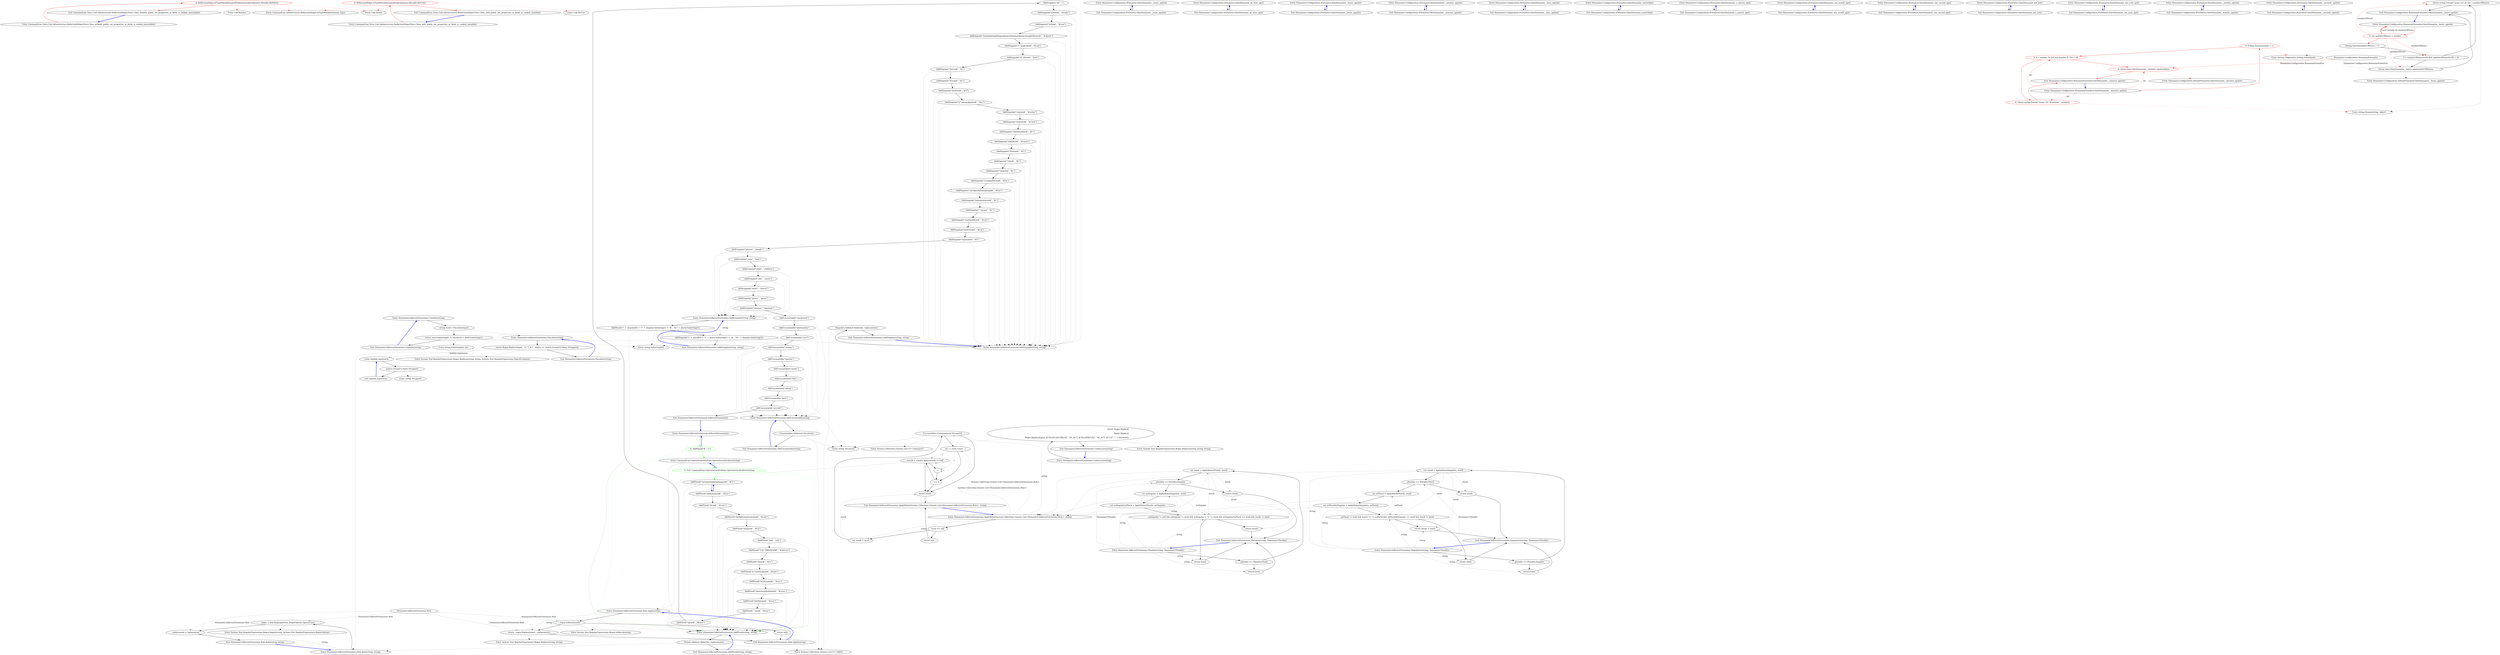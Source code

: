 digraph  {
m0_3 [cluster="CommandLine.Infrastructure.ReflectionHelper.IsTypeMutable(System.Type)", file="DateHumanizeTests.ro-RO.cs", label="Entry CommandLine.Infrastructure.ReflectionHelper.IsTypeMutable(System.Type)", span="39-39"];
m0_9 [cluster="Unk.BeFalse", file="DateHumanizeTests.ro-RO.cs", label="Entry Unk.BeFalse", span=""];
m0_6 [cluster="CommandLine.Tests.Unit.Infrastructure.ReflectionHelperTests.Class_without_public_set_properties_or_fields_is_ranked_immutable()", file="DateHumanizeTests.ro-RO.cs", label="Entry CommandLine.Tests.Unit.Infrastructure.ReflectionHelperTests.Class_without_public_set_properties_or_fields_is_ranked_immutable()", span="18-18"];
m0_7 [cluster="CommandLine.Tests.Unit.Infrastructure.ReflectionHelperTests.Class_without_public_set_properties_or_fields_is_ranked_immutable()", color=red, community=0, file="DateHumanizeTests.ro-RO.cs", label="0: ReflectionHelper.IsTypeMutable(typeof(FakeImmutableOptions)).Should().BeFalse()", span="20-20"];
m0_8 [cluster="CommandLine.Tests.Unit.Infrastructure.ReflectionHelperTests.Class_without_public_set_properties_or_fields_is_ranked_immutable()", file="DateHumanizeTests.ro-RO.cs", label="Exit CommandLine.Tests.Unit.Infrastructure.ReflectionHelperTests.Class_without_public_set_properties_or_fields_is_ranked_immutable()", span="18-18"];
m0_5 [cluster="Unk.BeTrue", file="DateHumanizeTests.ro-RO.cs", label="Entry Unk.BeTrue", span=""];
m0_0 [cluster="CommandLine.Tests.Unit.Infrastructure.ReflectionHelperTests.Class_with_public_set_properties_or_fields_is_ranked_mutable()", file="DateHumanizeTests.ro-RO.cs", label="Entry CommandLine.Tests.Unit.Infrastructure.ReflectionHelperTests.Class_with_public_set_properties_or_fields_is_ranked_mutable()", span="12-12"];
m0_1 [cluster="CommandLine.Tests.Unit.Infrastructure.ReflectionHelperTests.Class_with_public_set_properties_or_fields_is_ranked_mutable()", color=red, community=0, file="DateHumanizeTests.ro-RO.cs", label="0: ReflectionHelper.IsTypeMutable(typeof(FakeOptions)).Should().BeTrue()", span="14-14"];
m0_2 [cluster="CommandLine.Tests.Unit.Infrastructure.ReflectionHelperTests.Class_with_public_set_properties_or_fields_is_ranked_mutable()", file="DateHumanizeTests.ro-RO.cs", label="Exit CommandLine.Tests.Unit.Infrastructure.ReflectionHelperTests.Class_with_public_set_properties_or_fields_is_ranked_mutable()", span="12-12"];
m0_4 [cluster="Unk.Should", file="DateHumanizeTests.ro-RO.cs", label="Entry Unk.Should", span=""];
m1_136 [cluster="Humanizer.InflectorExtensions.Camelize(string)", file="DefaultFormatter.cs", label="Entry Humanizer.InflectorExtensions.Camelize(string)", span="236-236"];
m1_138 [cluster="Humanizer.InflectorExtensions.Camelize(string)", file="DefaultFormatter.cs", label="return word.Substring(0, 1).ToLower() + word.Substring(1);", span="239-239"];
m1_137 [cluster="Humanizer.InflectorExtensions.Camelize(string)", file="DefaultFormatter.cs", label="string word = Pascalize(input)", span="238-238"];
m1_139 [cluster="Humanizer.InflectorExtensions.Camelize(string)", file="DefaultFormatter.cs", label="Exit Humanizer.InflectorExtensions.Camelize(string)", span="236-236"];
m1_75 [cluster="System.Text.RegularExpressions.Regex.Replace(string, string)", file="DefaultFormatter.cs", label="Entry System.Text.RegularExpressions.Regex.Replace(string, string)", span="0-0"];
m1_100 [cluster="Humanizer.InflectorExtensions.ApplyRules(System.Collections.Generic.List<Humanizer.InflectorExtensions.Rule>, string)", file="DefaultFormatter.cs", label="Entry Humanizer.InflectorExtensions.ApplyRules(System.Collections.Generic.List<Humanizer.InflectorExtensions.Rule>, string)", span="190-190"];
m1_116 [cluster="Humanizer.InflectorExtensions.ApplyRules(System.Collections.Generic.List<Humanizer.InflectorExtensions.Rule>, string)", file="DefaultFormatter.cs", label="!Uncountables.Contains(word.ToLower())", span="197-197"];
m1_115 [cluster="Humanizer.InflectorExtensions.ApplyRules(System.Collections.Generic.List<Humanizer.InflectorExtensions.Rule>, string)", file="DefaultFormatter.cs", label="var result = word", span="195-195"];
m1_117 [cluster="Humanizer.InflectorExtensions.ApplyRules(System.Collections.Generic.List<Humanizer.InflectorExtensions.Rule>, string)", file="DefaultFormatter.cs", label="int i = rules.Count - 1", span="199-199"];
m1_121 [cluster="Humanizer.InflectorExtensions.ApplyRules(System.Collections.Generic.List<Humanizer.InflectorExtensions.Rule>, string)", file="DefaultFormatter.cs", label="return result;", span="208-208"];
m1_113 [cluster="Humanizer.InflectorExtensions.ApplyRules(System.Collections.Generic.List<Humanizer.InflectorExtensions.Rule>, string)", file="DefaultFormatter.cs", label="word == null", span="192-192"];
m1_119 [cluster="Humanizer.InflectorExtensions.ApplyRules(System.Collections.Generic.List<Humanizer.InflectorExtensions.Rule>, string)", file="DefaultFormatter.cs", label="(result = rules[i].Apply(word)) != null", span="201-201"];
m1_118 [cluster="Humanizer.InflectorExtensions.ApplyRules(System.Collections.Generic.List<Humanizer.InflectorExtensions.Rule>, string)", file="DefaultFormatter.cs", label="i >= 0", span="199-199"];
m1_120 [cluster="Humanizer.InflectorExtensions.ApplyRules(System.Collections.Generic.List<Humanizer.InflectorExtensions.Rule>, string)", file="DefaultFormatter.cs", label="i--", span="199-199"];
m1_114 [cluster="Humanizer.InflectorExtensions.ApplyRules(System.Collections.Generic.List<Humanizer.InflectorExtensions.Rule>, string)", file="DefaultFormatter.cs", label="return null;", span="193-193"];
m1_122 [cluster="Humanizer.InflectorExtensions.ApplyRules(System.Collections.Generic.List<Humanizer.InflectorExtensions.Rule>, string)", file="DefaultFormatter.cs", label="Exit Humanizer.InflectorExtensions.ApplyRules(System.Collections.Generic.List<Humanizer.InflectorExtensions.Rule>, string)", span="190-190"];
m1_141 [cluster="Humanizer.InflectorExtensions.Underscore(string)", file="DefaultFormatter.cs", label="Entry Humanizer.InflectorExtensions.Underscore(string)", span="247-247"];
m1_142 [cluster="Humanizer.InflectorExtensions.Underscore(string)", file="DefaultFormatter.cs", label="return Regex.Replace(\r\n                Regex.Replace(\r\n                    Regex.Replace(input, @''([A-Z]+)([A-Z][a-z])'', ''$1_$2''), @''([a-z\d])([A-Z])'', ''$1_$2''), @''[-\s]'', ''_'').ToLower();", span="249-251"];
m1_143 [cluster="Humanizer.InflectorExtensions.Underscore(string)", file="DefaultFormatter.cs", label="Exit Humanizer.InflectorExtensions.Underscore(string)", span="247-247"];
m1_4 [cluster="Humanizer.InflectorExtensions.InflectorExtensions()", file="DefaultFormatter.cs", label="AddPlural(''(octop|vir|alumn|fung)us$'', ''$1i'')", span="34-34"];
m1_5 [cluster="Humanizer.InflectorExtensions.InflectorExtensions()", file="DefaultFormatter.cs", label="AddPlural(''(alias|status)$'', ''$1es'')", span="35-35"];
m1_0 [cluster="Humanizer.InflectorExtensions.InflectorExtensions()", file="DefaultFormatter.cs", label="Entry Humanizer.InflectorExtensions.InflectorExtensions()", span="29-29"];
m1_1 [cluster="Humanizer.InflectorExtensions.InflectorExtensions()", color=green, community=0, file="DefaultFormatter.cs", label="0: AddPlural(''$'', ''s'')", span="31-31"];
m1_144 [cluster="System.Text.RegularExpressions.Regex.Replace(string, string, string)", file="DefaultFormatter.cs", label="Entry System.Text.RegularExpressions.Regex.Replace(string, string, string)", span="0-0"];
m1_61 [cluster="Humanizer.InflectorExtensions.AddSingular(string, string)", file="DefaultFormatter.cs", label="Entry Humanizer.InflectorExtensions.AddSingular(string, string)", span="132-132"];
m1_86 [cluster="Humanizer.InflectorExtensions.AddSingular(string, string)", file="DefaultFormatter.cs", label="Singulars.Add(new Rule(rule, replacement))", span="134-134"];
m1_87 [cluster="Humanizer.InflectorExtensions.AddSingular(string, string)", file="DefaultFormatter.cs", label="Exit Humanizer.InflectorExtensions.AddSingular(string, string)", span="132-132"];
m1_128 [cluster="Humanizer.InflectorExtensions.Pascalize(string)", file="DefaultFormatter.cs", label="Entry Humanizer.InflectorExtensions.Pascalize(string)", span="226-226"];
m1_129 [cluster="Humanizer.InflectorExtensions.Pascalize(string)", file="DefaultFormatter.cs", label="return Regex.Replace(input, ''(?:^|_)(.)'', match => match.Groups[1].Value.ToUpper());", span="228-228"];
m1_130 [cluster="Humanizer.InflectorExtensions.Pascalize(string)", file="DefaultFormatter.cs", label="Exit Humanizer.InflectorExtensions.Pascalize(string)", span="226-226"];
m1_123 [cluster="System.Collections.Generic.List<T>.Contains(T)", file="DefaultFormatter.cs", label="Entry System.Collections.Generic.List<T>.Contains(T)", span="0-0"];
m1_135 [cluster="string.ToUpper()", file="DefaultFormatter.cs", label="Entry string.ToUpper()", span="0-0"];
m1_140 [cluster="string.Substring(int, int)", file="DefaultFormatter.cs", label="Entry string.Substring(int, int)", span="0-0"];
m1_2 [cluster="CommandLine.OptionArrayAttribute.OptionArrayAttribute(string)", file="DefaultFormatter.cs", label="Entry CommandLine.OptionArrayAttribute.OptionArrayAttribute(string)", span="46-46"];
m1_3 [cluster="CommandLine.OptionArrayAttribute.OptionArrayAttribute(string)", color=green, community=0, file="DefaultFormatter.cs", label="0: Exit CommandLine.OptionArrayAttribute.OptionArrayAttribute(string)", span="46-46"];
m1_6 [cluster="Humanizer.InflectorExtensions.InflectorExtensions()", file="DefaultFormatter.cs", label="AddPlural(''(bu)s$'', ''$1ses'')", span="36-36"];
m1_7 [cluster="Humanizer.InflectorExtensions.InflectorExtensions()", file="DefaultFormatter.cs", label="AddPlural(''(buffal|tomat|volcan)o$'', ''$1oes'')", span="37-37"];
m1_8 [cluster="Humanizer.InflectorExtensions.InflectorExtensions()", file="DefaultFormatter.cs", label="AddPlural(''([ti])um$'', ''$1a'')", span="38-38"];
m1_9 [cluster="Humanizer.InflectorExtensions.InflectorExtensions()", file="DefaultFormatter.cs", label="AddPlural(''sis$'', ''ses'')", span="39-39"];
m1_10 [cluster="Humanizer.InflectorExtensions.InflectorExtensions()", file="DefaultFormatter.cs", label="AddPlural(''(?:([^f])fe|([lr])f)$'', ''$1$2ves'')", span="40-40"];
m1_11 [cluster="Humanizer.InflectorExtensions.InflectorExtensions()", file="DefaultFormatter.cs", label="AddPlural(''(hive)$'', ''$1s'')", span="41-41"];
m1_12 [cluster="Humanizer.InflectorExtensions.InflectorExtensions()", file="DefaultFormatter.cs", label="AddPlural(''([^aeiouy]|qu)y$'', ''$1ies'')", span="42-42"];
m1_13 [cluster="Humanizer.InflectorExtensions.InflectorExtensions()", file="DefaultFormatter.cs", label="AddPlural(''(x|ch|ss|sh)$'', ''$1es'')", span="43-43"];
m1_14 [cluster="Humanizer.InflectorExtensions.InflectorExtensions()", file="DefaultFormatter.cs", label="AddPlural(''(matr|vert|ind)ix|ex$'', ''$1ices'')", span="44-44"];
m1_15 [cluster="Humanizer.InflectorExtensions.InflectorExtensions()", file="DefaultFormatter.cs", label="AddPlural(''([m|l])ouse$'', ''$1ice'')", span="45-45"];
m1_16 [cluster="Humanizer.InflectorExtensions.InflectorExtensions()", file="DefaultFormatter.cs", label="AddPlural(''^(ox)$'', ''$1en'')", span="46-46"];
m1_17 [cluster="Humanizer.InflectorExtensions.InflectorExtensions()", file="DefaultFormatter.cs", label="AddPlural(''(quiz)$'', ''$1zes'')", span="47-47"];
m1_58 [cluster="Humanizer.InflectorExtensions.InflectorExtensions()", file="DefaultFormatter.cs", label="AddUncountable(''aircraft'')", span="91-91"];
m1_18 [cluster="Humanizer.InflectorExtensions.InflectorExtensions()", file="DefaultFormatter.cs", label="AddSingular(''s$'', '''')", span="49-49"];
m1_57 [cluster="Humanizer.InflectorExtensions.InflectorExtensions()", file="DefaultFormatter.cs", label="AddUncountable(''deer'')", span="90-90"];
m1_19 [cluster="Humanizer.InflectorExtensions.InflectorExtensions()", file="DefaultFormatter.cs", label="AddSingular(''(n)ews$'', ''$1ews'')", span="50-50"];
m1_42 [cluster="Humanizer.InflectorExtensions.InflectorExtensions()", file="DefaultFormatter.cs", label="AddIrregular(''person'', ''people'')", span="74-74"];
m1_43 [cluster="Humanizer.InflectorExtensions.InflectorExtensions()", file="DefaultFormatter.cs", label="AddIrregular(''man'', ''men'')", span="75-75"];
m1_44 [cluster="Humanizer.InflectorExtensions.InflectorExtensions()", file="DefaultFormatter.cs", label="AddIrregular(''child'', ''children'')", span="76-76"];
m1_45 [cluster="Humanizer.InflectorExtensions.InflectorExtensions()", file="DefaultFormatter.cs", label="AddIrregular(''sex'', ''sexes'')", span="77-77"];
m1_46 [cluster="Humanizer.InflectorExtensions.InflectorExtensions()", file="DefaultFormatter.cs", label="AddIrregular(''move'', ''moves'')", span="78-78"];
m1_47 [cluster="Humanizer.InflectorExtensions.InflectorExtensions()", file="DefaultFormatter.cs", label="AddIrregular(''goose'', ''geese'')", span="79-79"];
m1_48 [cluster="Humanizer.InflectorExtensions.InflectorExtensions()", file="DefaultFormatter.cs", label="AddIrregular(''alumna'', ''alumnae'')", span="80-80"];
m1_56 [cluster="Humanizer.InflectorExtensions.InflectorExtensions()", file="DefaultFormatter.cs", label="AddUncountable(''sheep'')", span="89-89"];
m1_49 [cluster="Humanizer.InflectorExtensions.InflectorExtensions()", file="DefaultFormatter.cs", label="AddUncountable(''equipment'')", span="82-82"];
m1_50 [cluster="Humanizer.InflectorExtensions.InflectorExtensions()", file="DefaultFormatter.cs", label="AddUncountable(''information'')", span="83-83"];
m1_51 [cluster="Humanizer.InflectorExtensions.InflectorExtensions()", file="DefaultFormatter.cs", label="AddUncountable(''rice'')", span="84-84"];
m1_52 [cluster="Humanizer.InflectorExtensions.InflectorExtensions()", file="DefaultFormatter.cs", label="AddUncountable(''money'')", span="85-85"];
m1_53 [cluster="Humanizer.InflectorExtensions.InflectorExtensions()", file="DefaultFormatter.cs", label="AddUncountable(''species'')", span="86-86"];
m1_54 [cluster="Humanizer.InflectorExtensions.InflectorExtensions()", file="DefaultFormatter.cs", label="AddUncountable(''series'')", span="87-87"];
m1_55 [cluster="Humanizer.InflectorExtensions.InflectorExtensions()", file="DefaultFormatter.cs", label="AddUncountable(''fish'')", span="88-88"];
m1_20 [cluster="Humanizer.InflectorExtensions.InflectorExtensions()", file="DefaultFormatter.cs", label="AddSingular(''([ti])a$'', ''$1um'')", span="51-51"];
m1_21 [cluster="Humanizer.InflectorExtensions.InflectorExtensions()", file="DefaultFormatter.cs", label="AddSingular(''((a)naly|(b)a|(d)iagno|(p)arenthe|(p)rogno|(s)ynop|(t)he)ses$'', ''$1$2sis'')", span="52-52"];
m1_22 [cluster="Humanizer.InflectorExtensions.InflectorExtensions()", file="DefaultFormatter.cs", label="AddSingular(''(^analy)ses$'', ''$1sis'')", span="53-53"];
m1_23 [cluster="Humanizer.InflectorExtensions.InflectorExtensions()", file="DefaultFormatter.cs", label="AddSingular(''([^f])ves$'', ''$1fe'')", span="54-54"];
m1_24 [cluster="Humanizer.InflectorExtensions.InflectorExtensions()", file="DefaultFormatter.cs", label="AddSingular(''(hive)s$'', ''$1'')", span="55-55"];
m1_25 [cluster="Humanizer.InflectorExtensions.InflectorExtensions()", file="DefaultFormatter.cs", label="AddSingular(''(tive)s$'', ''$1'')", span="56-56"];
m1_26 [cluster="Humanizer.InflectorExtensions.InflectorExtensions()", file="DefaultFormatter.cs", label="AddSingular(''([lr])ves$'', ''$1f'')", span="57-57"];
m1_27 [cluster="Humanizer.InflectorExtensions.InflectorExtensions()", file="DefaultFormatter.cs", label="AddSingular(''([^aeiouy]|qu)ies$'', ''$1y'')", span="58-58"];
m1_28 [cluster="Humanizer.InflectorExtensions.InflectorExtensions()", file="DefaultFormatter.cs", label="AddSingular(''(s)eries$'', ''$1eries'')", span="59-59"];
m1_29 [cluster="Humanizer.InflectorExtensions.InflectorExtensions()", file="DefaultFormatter.cs", label="AddSingular(''(m)ovies$'', ''$1ovie'')", span="60-60"];
m1_30 [cluster="Humanizer.InflectorExtensions.InflectorExtensions()", file="DefaultFormatter.cs", label="AddSingular(''(x|ch|ss|sh)es$'', ''$1'')", span="61-61"];
m1_31 [cluster="Humanizer.InflectorExtensions.InflectorExtensions()", file="DefaultFormatter.cs", label="AddSingular(''([m|l])ice$'', ''$1ouse'')", span="62-62"];
m1_32 [cluster="Humanizer.InflectorExtensions.InflectorExtensions()", file="DefaultFormatter.cs", label="AddSingular(''(bus)es$'', ''$1'')", span="63-63"];
m1_33 [cluster="Humanizer.InflectorExtensions.InflectorExtensions()", file="DefaultFormatter.cs", label="AddSingular(''(o)es$'', ''$1'')", span="64-64"];
m1_34 [cluster="Humanizer.InflectorExtensions.InflectorExtensions()", file="DefaultFormatter.cs", label="AddSingular(''(shoe)s$'', ''$1'')", span="65-65"];
m1_35 [cluster="Humanizer.InflectorExtensions.InflectorExtensions()", file="DefaultFormatter.cs", label="AddSingular(''(cris|ax|test)es$'', ''$1is'')", span="66-66"];
m1_36 [cluster="Humanizer.InflectorExtensions.InflectorExtensions()", file="DefaultFormatter.cs", label="AddSingular(''(octop|vir|alumn|fung)i$'', ''$1us'')", span="67-67"];
m1_37 [cluster="Humanizer.InflectorExtensions.InflectorExtensions()", file="DefaultFormatter.cs", label="AddSingular(''(alias|status)es$'', ''$1'')", span="68-68"];
m1_38 [cluster="Humanizer.InflectorExtensions.InflectorExtensions()", file="DefaultFormatter.cs", label="AddSingular(''^(ox)en'', ''$1'')", span="69-69"];
m1_39 [cluster="Humanizer.InflectorExtensions.InflectorExtensions()", file="DefaultFormatter.cs", label="AddSingular(''(vert|ind)ices$'', ''$1ex'')", span="70-70"];
m1_40 [cluster="Humanizer.InflectorExtensions.InflectorExtensions()", file="DefaultFormatter.cs", label="AddSingular(''(matr)ices$'', ''$1ix'')", span="71-71"];
m1_41 [cluster="Humanizer.InflectorExtensions.InflectorExtensions()", file="DefaultFormatter.cs", label="AddSingular(''(quiz)zes$'', ''$1'')", span="72-72"];
m1_59 [cluster="Humanizer.InflectorExtensions.InflectorExtensions()", file="DefaultFormatter.cs", label="Exit Humanizer.InflectorExtensions.InflectorExtensions()", span="29-29"];
m1_62 [cluster="Humanizer.InflectorExtensions.AddIrregular(string, string)", file="DefaultFormatter.cs", label="Entry Humanizer.InflectorExtensions.AddIrregular(string, string)", span="116-116"];
m1_76 [cluster="Humanizer.InflectorExtensions.AddIrregular(string, string)", file="DefaultFormatter.cs", label="AddPlural(''('' + singular[0] + '')'' + singular.Substring(1) + ''$'', ''$1'' + plural.Substring(1))", span="118-118"];
m1_77 [cluster="Humanizer.InflectorExtensions.AddIrregular(string, string)", file="DefaultFormatter.cs", label="AddSingular(''('' + plural[0] + '')'' + plural.Substring(1) + ''$'', ''$1'' + singular.Substring(1))", span="119-119"];
m1_78 [cluster="Humanizer.InflectorExtensions.AddIrregular(string, string)", file="DefaultFormatter.cs", label="Exit Humanizer.InflectorExtensions.AddIrregular(string, string)", span="116-116"];
m1_63 [cluster="Humanizer.InflectorExtensions.AddUncountable(string)", file="DefaultFormatter.cs", label="Entry Humanizer.InflectorExtensions.AddUncountable(string)", span="122-122"];
m1_80 [cluster="Humanizer.InflectorExtensions.AddUncountable(string)", file="DefaultFormatter.cs", label="Uncountables.Add(word.ToLower())", span="124-124"];
m1_81 [cluster="Humanizer.InflectorExtensions.AddUncountable(string)", file="DefaultFormatter.cs", label="Exit Humanizer.InflectorExtensions.AddUncountable(string)", span="122-122"];
m1_131 [cluster="System.Text.RegularExpressions.Regex.Replace(string, string, System.Text.RegularExpressions.MatchEvaluator)", file="DefaultFormatter.cs", label="Entry System.Text.RegularExpressions.Regex.Replace(string, string, System.Text.RegularExpressions.MatchEvaluator)", span="0-0"];
m1_64 [cluster="Humanizer.InflectorExtensions.Rule.Rule(string, string)", file="DefaultFormatter.cs", label="Entry Humanizer.InflectorExtensions.Rule.Rule(string, string)", span="99-99"];
m1_65 [cluster="Humanizer.InflectorExtensions.Rule.Rule(string, string)", file="DefaultFormatter.cs", label="_regex = new Regex(pattern, RegexOptions.IgnoreCase)", span="101-101"];
m1_66 [cluster="Humanizer.InflectorExtensions.Rule.Rule(string, string)", file="DefaultFormatter.cs", label="_replacement = replacement", span="102-102"];
m1_67 [cluster="Humanizer.InflectorExtensions.Rule.Rule(string, string)", file="DefaultFormatter.cs", label="Exit Humanizer.InflectorExtensions.Rule.Rule(string, string)", span="99-99"];
m1_132 [cluster="lambda expression", file="DefaultFormatter.cs", label="Entry lambda expression", span="228-228"];
m1_133 [cluster="lambda expression", file="DefaultFormatter.cs", label="match.Groups[1].Value.ToUpper()", span="228-228"];
m1_134 [cluster="lambda expression", file="DefaultFormatter.cs", label="Exit lambda expression", span="228-228"];
m1_69 [cluster="Humanizer.InflectorExtensions.Rule.Apply(string)", file="DefaultFormatter.cs", label="Entry Humanizer.InflectorExtensions.Rule.Apply(string)", span="105-105"];
m1_70 [cluster="Humanizer.InflectorExtensions.Rule.Apply(string)", file="DefaultFormatter.cs", label="!_regex.IsMatch(word)", span="107-107"];
m1_72 [cluster="Humanizer.InflectorExtensions.Rule.Apply(string)", file="DefaultFormatter.cs", label="return _regex.Replace(word, _replacement);", span="112-112"];
m1_71 [cluster="Humanizer.InflectorExtensions.Rule.Apply(string)", file="DefaultFormatter.cs", label="return null;", span="109-109"];
m1_73 [cluster="Humanizer.InflectorExtensions.Rule.Apply(string)", file="DefaultFormatter.cs", label="Exit Humanizer.InflectorExtensions.Rule.Apply(string)", span="105-105"];
m1_88 [cluster="Humanizer.InflectorExtensions.Pluralize(string, Humanizer.Plurality)", file="DefaultFormatter.cs", label="Entry Humanizer.InflectorExtensions.Pluralize(string, Humanizer.Plurality)", span="147-147"];
m1_91 [cluster="Humanizer.InflectorExtensions.Pluralize(string, Humanizer.Plurality)", file="DefaultFormatter.cs", label="var result = ApplyRules(Plurals, word)", span="152-152"];
m1_94 [cluster="Humanizer.InflectorExtensions.Pluralize(string, Humanizer.Plurality)", file="DefaultFormatter.cs", label="var asSingular = ApplyRules(Singulars, word)", span="157-157"];
m1_95 [cluster="Humanizer.InflectorExtensions.Pluralize(string, Humanizer.Plurality)", file="DefaultFormatter.cs", label="var asSingularAsPlural = ApplyRules(Plurals, asSingular)", span="158-158"];
m1_89 [cluster="Humanizer.InflectorExtensions.Pluralize(string, Humanizer.Plurality)", file="DefaultFormatter.cs", label="plurality == Plurality.Plural", span="149-149"];
m1_92 [cluster="Humanizer.InflectorExtensions.Pluralize(string, Humanizer.Plurality)", file="DefaultFormatter.cs", label="plurality == Plurality.Singular", span="154-154"];
m1_93 [cluster="Humanizer.InflectorExtensions.Pluralize(string, Humanizer.Plurality)", file="DefaultFormatter.cs", label="return result;", span="155-155"];
m1_96 [cluster="Humanizer.InflectorExtensions.Pluralize(string, Humanizer.Plurality)", file="DefaultFormatter.cs", label="asSingular != null && asSingular != word && asSingular + ''s'' != word && asSingularAsPlural == word && result != word", span="159-159"];
m1_98 [cluster="Humanizer.InflectorExtensions.Pluralize(string, Humanizer.Plurality)", file="DefaultFormatter.cs", label="return result;", span="162-162"];
m1_90 [cluster="Humanizer.InflectorExtensions.Pluralize(string, Humanizer.Plurality)", file="DefaultFormatter.cs", label="return word;", span="150-150"];
m1_97 [cluster="Humanizer.InflectorExtensions.Pluralize(string, Humanizer.Plurality)", file="DefaultFormatter.cs", label="return word;", span="160-160"];
m1_99 [cluster="Humanizer.InflectorExtensions.Pluralize(string, Humanizer.Plurality)", file="DefaultFormatter.cs", label="Exit Humanizer.InflectorExtensions.Pluralize(string, Humanizer.Plurality)", span="147-147"];
m1_68 [cluster="System.Text.RegularExpressions.Regex.Regex(string, System.Text.RegularExpressions.RegexOptions)", file="DefaultFormatter.cs", label="Entry System.Text.RegularExpressions.Regex.Regex(string, System.Text.RegularExpressions.RegexOptions)", span="0-0"];
m1_74 [cluster="System.Text.RegularExpressions.Regex.IsMatch(string)", file="DefaultFormatter.cs", label="Entry System.Text.RegularExpressions.Regex.IsMatch(string)", span="0-0"];
m1_83 [cluster="System.Collections.Generic.List<T>.Add(T)", file="DefaultFormatter.cs", label="Entry System.Collections.Generic.List<T>.Add(T)", span="0-0"];
m1_60 [cluster="Humanizer.InflectorExtensions.AddPlural(string, string)", file="DefaultFormatter.cs", label="Entry Humanizer.InflectorExtensions.AddPlural(string, string)", span="127-127"];
m1_84 [cluster="Humanizer.InflectorExtensions.AddPlural(string, string)", file="DefaultFormatter.cs", label="Plurals.Add(new Rule(rule, replacement))", span="129-129"];
m1_85 [cluster="Humanizer.InflectorExtensions.AddPlural(string, string)", file="DefaultFormatter.cs", label="Exit Humanizer.InflectorExtensions.AddPlural(string, string)", span="127-127"];
m1_82 [cluster="string.ToLower()", file="DefaultFormatter.cs", label="Entry string.ToLower()", span="0-0"];
m1_101 [cluster="Humanizer.InflectorExtensions.Singularize(string, Humanizer.Plurality)", file="DefaultFormatter.cs", label="Entry Humanizer.InflectorExtensions.Singularize(string, Humanizer.Plurality)", span="171-171"];
m1_104 [cluster="Humanizer.InflectorExtensions.Singularize(string, Humanizer.Plurality)", file="DefaultFormatter.cs", label="var result = ApplyRules(Singulars, word)", span="176-176"];
m1_107 [cluster="Humanizer.InflectorExtensions.Singularize(string, Humanizer.Plurality)", file="DefaultFormatter.cs", label="var asPlural = ApplyRules(Plurals, word)", span="182-182"];
m1_108 [cluster="Humanizer.InflectorExtensions.Singularize(string, Humanizer.Plurality)", file="DefaultFormatter.cs", label="var asPluralAsSingular = ApplyRules(Singulars, asPlural)", span="183-183"];
m1_102 [cluster="Humanizer.InflectorExtensions.Singularize(string, Humanizer.Plurality)", file="DefaultFormatter.cs", label="plurality == Plurality.Singular", span="173-173"];
m1_105 [cluster="Humanizer.InflectorExtensions.Singularize(string, Humanizer.Plurality)", file="DefaultFormatter.cs", label="plurality == Plurality.Plural", span="178-178"];
m1_106 [cluster="Humanizer.InflectorExtensions.Singularize(string, Humanizer.Plurality)", file="DefaultFormatter.cs", label="return result;", span="179-179"];
m1_109 [cluster="Humanizer.InflectorExtensions.Singularize(string, Humanizer.Plurality)", file="DefaultFormatter.cs", label="asPlural != word && word+''s'' != asPlural && asPluralAsSingular == word && result != word", span="184-184"];
m1_111 [cluster="Humanizer.InflectorExtensions.Singularize(string, Humanizer.Plurality)", file="DefaultFormatter.cs", label="return result ?? word;", span="187-187"];
m1_103 [cluster="Humanizer.InflectorExtensions.Singularize(string, Humanizer.Plurality)", file="DefaultFormatter.cs", label="return word;", span="174-174"];
m1_110 [cluster="Humanizer.InflectorExtensions.Singularize(string, Humanizer.Plurality)", file="DefaultFormatter.cs", label="return word;", span="185-185"];
m1_112 [cluster="Humanizer.InflectorExtensions.Singularize(string, Humanizer.Plurality)", file="DefaultFormatter.cs", label="Exit Humanizer.InflectorExtensions.Singularize(string, Humanizer.Plurality)", span="171-171"];
m1_79 [cluster="string.Substring(int)", file="DefaultFormatter.cs", label="Entry string.Substring(int)", span="0-0"];
m1_152 [file="DefaultFormatter.cs", label="Humanizer.InflectorExtensions.Rule", span=""];
m2_10 [cluster="Humanizer.Configuration.IFormatter.DateHumanize__years_ago(int)", file="IFormatter.cs", label="Entry Humanizer.Configuration.IFormatter.DateHumanize__years_ago(int)", span="14-14"];
m2_11 [cluster="Humanizer.Configuration.IFormatter.DateHumanize__years_ago(int)", file="IFormatter.cs", label="Exit Humanizer.Configuration.IFormatter.DateHumanize__years_ago(int)", span="14-14"];
m2_14 [cluster="Humanizer.Configuration.IFormatter.DateHumanize_an_hour_ago()", file="IFormatter.cs", label="Entry Humanizer.Configuration.IFormatter.DateHumanize_an_hour_ago()", span="16-16"];
m2_15 [cluster="Humanizer.Configuration.IFormatter.DateHumanize_an_hour_ago()", file="IFormatter.cs", label="Exit Humanizer.Configuration.IFormatter.DateHumanize_an_hour_ago()", span="16-16"];
m2_2 [cluster="Humanizer.Configuration.IFormatter.DateHumanize__hours_ago(int)", file="IFormatter.cs", label="Entry Humanizer.Configuration.IFormatter.DateHumanize__hours_ago(int)", span="10-10"];
m2_3 [cluster="Humanizer.Configuration.IFormatter.DateHumanize__hours_ago(int)", file="IFormatter.cs", label="Exit Humanizer.Configuration.IFormatter.DateHumanize__hours_ago(int)", span="10-10"];
m2_4 [cluster="Humanizer.Configuration.IFormatter.DateHumanize__minutes_ago(int)", file="IFormatter.cs", label="Entry Humanizer.Configuration.IFormatter.DateHumanize__minutes_ago(int)", span="11-11"];
m2_5 [cluster="Humanizer.Configuration.IFormatter.DateHumanize__minutes_ago(int)", file="IFormatter.cs", label="Exit Humanizer.Configuration.IFormatter.DateHumanize__minutes_ago(int)", span="11-11"];
m2_0 [cluster="Humanizer.Configuration.IFormatter.DateHumanize__days_ago(int)", file="IFormatter.cs", label="Entry Humanizer.Configuration.IFormatter.DateHumanize__days_ago(int)", span="9-9"];
m2_1 [cluster="Humanizer.Configuration.IFormatter.DateHumanize__days_ago(int)", file="IFormatter.cs", label="Exit Humanizer.Configuration.IFormatter.DateHumanize__days_ago(int)", span="9-9"];
m2_24 [cluster="Humanizer.Configuration.IFormatter.DateHumanize_yesterday()", file="IFormatter.cs", label="Entry Humanizer.Configuration.IFormatter.DateHumanize_yesterday()", span="21-21"];
m2_25 [cluster="Humanizer.Configuration.IFormatter.DateHumanize_yesterday()", file="IFormatter.cs", label="Exit Humanizer.Configuration.IFormatter.DateHumanize_yesterday()", span="21-21"];
m2_12 [cluster="Humanizer.Configuration.IFormatter.DateHumanize_a_minute_ago()", file="IFormatter.cs", label="Entry Humanizer.Configuration.IFormatter.DateHumanize_a_minute_ago()", span="15-15"];
m2_13 [cluster="Humanizer.Configuration.IFormatter.DateHumanize_a_minute_ago()", file="IFormatter.cs", label="Exit Humanizer.Configuration.IFormatter.DateHumanize_a_minute_ago()", span="15-15"];
m2_18 [cluster="Humanizer.Configuration.IFormatter.DateHumanize_one_month_ago()", file="IFormatter.cs", label="Entry Humanizer.Configuration.IFormatter.DateHumanize_one_month_ago()", span="18-18"];
m2_19 [cluster="Humanizer.Configuration.IFormatter.DateHumanize_one_month_ago()", file="IFormatter.cs", label="Exit Humanizer.Configuration.IFormatter.DateHumanize_one_month_ago()", span="18-18"];
m2_20 [cluster="Humanizer.Configuration.IFormatter.DateHumanize_one_second_ago()", file="IFormatter.cs", label="Entry Humanizer.Configuration.IFormatter.DateHumanize_one_second_ago()", span="19-19"];
m2_21 [cluster="Humanizer.Configuration.IFormatter.DateHumanize_one_second_ago()", file="IFormatter.cs", label="Exit Humanizer.Configuration.IFormatter.DateHumanize_one_second_ago()", span="19-19"];
m2_16 [cluster="Humanizer.Configuration.IFormatter.DateHumanize_not_yet()", file="IFormatter.cs", label="Entry Humanizer.Configuration.IFormatter.DateHumanize_not_yet()", span="17-17"];
m2_17 [cluster="Humanizer.Configuration.IFormatter.DateHumanize_not_yet()", file="IFormatter.cs", label="Exit Humanizer.Configuration.IFormatter.DateHumanize_not_yet()", span="17-17"];
m2_22 [cluster="Humanizer.Configuration.IFormatter.DateHumanize_one_year_ago()", file="IFormatter.cs", label="Entry Humanizer.Configuration.IFormatter.DateHumanize_one_year_ago()", span="20-20"];
m2_23 [cluster="Humanizer.Configuration.IFormatter.DateHumanize_one_year_ago()", file="IFormatter.cs", label="Exit Humanizer.Configuration.IFormatter.DateHumanize_one_year_ago()", span="20-20"];
m2_6 [cluster="Humanizer.Configuration.IFormatter.DateHumanize__months_ago(int)", file="IFormatter.cs", label="Entry Humanizer.Configuration.IFormatter.DateHumanize__months_ago(int)", span="12-12"];
m2_7 [cluster="Humanizer.Configuration.IFormatter.DateHumanize__months_ago(int)", file="IFormatter.cs", label="Exit Humanizer.Configuration.IFormatter.DateHumanize__months_ago(int)", span="12-12"];
m2_8 [cluster="Humanizer.Configuration.IFormatter.DateHumanize__seconds_ago(int)", file="IFormatter.cs", label="Entry Humanizer.Configuration.IFormatter.DateHumanize__seconds_ago(int)", span="13-13"];
m2_9 [cluster="Humanizer.Configuration.IFormatter.DateHumanize__seconds_ago(int)", file="IFormatter.cs", label="Exit Humanizer.Configuration.IFormatter.DateHumanize__seconds_ago(int)", span="13-13"];
m3_7 [cluster="System.Diagnostics.Debug.Assert(bool)", file="RomanianFormatter.cs", label="Entry System.Diagnostics.Debug.Assert(bool)", span="0-0"];
m3_16 [cluster="Humanizer.Configuration.DefaultFormatter.DateHumanize__minutes_ago(int)", file="RomanianFormatter.cs", label="Entry Humanizer.Configuration.DefaultFormatter.DateHumanize__minutes_ago(int)", span="16-16"];
m3_8 [cluster="Humanizer.Configuration.DefaultFormatter.DateHumanize__hours_ago(int)", file="RomanianFormatter.cs", label="Entry Humanizer.Configuration.DefaultFormatter.DateHumanize__hours_ago(int)", span="11-11"];
m3_10 [cluster="Humanizer.Configuration.RomanianFormatter.DateHumanize__minutes_ago(int)", file="RomanianFormatter.cs", label="Entry Humanizer.Configuration.RomanianFormatter.DateHumanize__minutes_ago(int)", span="19-19"];
m3_11 [cluster="Humanizer.Configuration.RomanianFormatter.DateHumanize__minutes_ago(int)", color=red, community=0, file="RomanianFormatter.cs", label="0: Debug.Assert(number > 1)", span="21-21"];
m3_12 [cluster="Humanizer.Configuration.RomanianFormatter.DateHumanize__minutes_ago(int)", color=red, community=0, file="RomanianFormatter.cs", label="0: 0 < number % 100 && number % 100 < 20", span="23-23"];
m3_13 [cluster="Humanizer.Configuration.RomanianFormatter.DateHumanize__minutes_ago(int)", color=red, community=0, file="RomanianFormatter.cs", label="0: return base.DateHumanize__minutes_ago(number);", span="25-25"];
m3_14 [cluster="Humanizer.Configuration.RomanianFormatter.DateHumanize__minutes_ago(int)", color=red, community=0, file="RomanianFormatter.cs", label="0: return string.Format(''acum {0} de minute'', number);", span="28-28"];
m3_15 [cluster="Humanizer.Configuration.RomanianFormatter.DateHumanize__minutes_ago(int)", file="RomanianFormatter.cs", label="Exit Humanizer.Configuration.RomanianFormatter.DateHumanize__minutes_ago(int)", span="19-19"];
m3_0 [cluster="Humanizer.Configuration.RomanianFormatter.DateHumanize__hours_ago(int)", file="RomanianFormatter.cs", label="Entry Humanizer.Configuration.RomanianFormatter.DateHumanize__hours_ago(int)", span="6-6"];
m3_1 [cluster="Humanizer.Configuration.RomanianFormatter.DateHumanize__hours_ago(int)", color=red, community=0, file="RomanianFormatter.cs", label="0: var numberOfHours = number", span="8-8"];
m3_2 [cluster="Humanizer.Configuration.RomanianFormatter.DateHumanize__hours_ago(int)", file="RomanianFormatter.cs", label="Debug.Assert(numberOfHours > 1)", span="9-9"];
m3_3 [cluster="Humanizer.Configuration.RomanianFormatter.DateHumanize__hours_ago(int)", file="RomanianFormatter.cs", label="0 < numberOfHours%100 && numberOfHours%100 < 20", span="11-11"];
m3_4 [cluster="Humanizer.Configuration.RomanianFormatter.DateHumanize__hours_ago(int)", file="RomanianFormatter.cs", label="return base.DateHumanize__hours_ago(numberOfHours);", span="13-13"];
m3_5 [cluster="Humanizer.Configuration.RomanianFormatter.DateHumanize__hours_ago(int)", file="RomanianFormatter.cs", label="return string.Format(''acum {0} de ore'', numberOfHours);", span="16-16"];
m3_6 [cluster="Humanizer.Configuration.RomanianFormatter.DateHumanize__hours_ago(int)", file="RomanianFormatter.cs", label="Exit Humanizer.Configuration.RomanianFormatter.DateHumanize__hours_ago(int)", span="6-6"];
m3_9 [cluster="string.Format(string, object)", file="RomanianFormatter.cs", label="Entry string.Format(string, object)", span="0-0"];
m3_17 [file="RomanianFormatter.cs", label="Humanizer.Configuration.RomanianFormatter", span=""];
m0_6 -> m0_7  [color=red, key=0, style=solid];
m0_7 -> m0_8  [color=red, key=0, style=solid];
m0_7 -> m0_3  [color=red, key=2, style=dotted];
m0_7 -> m0_4  [color=red, key=2, style=dotted];
m0_7 -> m0_9  [color=red, key=2, style=dotted];
m0_8 -> m0_6  [color=blue, key=0, style=bold];
m0_0 -> m0_1  [color=red, key=0, style=solid];
m0_1 -> m0_2  [color=red, key=0, style=solid];
m0_1 -> m0_3  [color=red, key=2, style=dotted];
m0_1 -> m0_4  [color=red, key=2, style=dotted];
m0_1 -> m0_5  [color=red, key=2, style=dotted];
m0_2 -> m0_0  [color=blue, key=0, style=bold];
m1_136 -> m1_137  [key=0, style=solid];
m1_138 -> m1_79  [key=2, style=dotted];
m1_138 -> m1_139  [key=0, style=solid];
m1_138 -> m1_140  [key=2, style=dotted];
m1_138 -> m1_82  [key=2, style=dotted];
m1_137 -> m1_138  [key=0, style=solid];
m1_137 -> m1_128  [key=2, style=dotted];
m1_139 -> m1_136  [color=blue, key=0, style=bold];
m1_100 -> m1_116  [color=darkseagreen4, key=1, label=string, style=dashed];
m1_100 -> m1_113  [key=0, style=solid];
m1_100 -> m1_115  [color=darkseagreen4, key=1, label=string, style=dashed];
m1_100 -> m1_117  [color=darkseagreen4, key=1, label="System.Collections.Generic.List<Humanizer.InflectorExtensions.Rule>", style=dashed];
m1_100 -> m1_119  [color=darkseagreen4, key=1, label="System.Collections.Generic.List<Humanizer.InflectorExtensions.Rule>", style=dashed];
m1_116 -> m1_82  [key=2, style=dotted];
m1_116 -> m1_117  [key=0, style=solid];
m1_116 -> m1_121  [key=0, style=solid];
m1_116 -> m1_123  [key=2, style=dotted];
m1_115 -> m1_116  [key=0, style=solid];
m1_115 -> m1_121  [color=darkseagreen4, key=1, label=result, style=dashed];
m1_117 -> m1_118  [key=0, style=solid];
m1_117 -> m1_119  [color=darkseagreen4, key=1, label=i, style=dashed];
m1_117 -> m1_120  [color=darkseagreen4, key=1, label=i, style=dashed];
m1_121 -> m1_122  [key=0, style=solid];
m1_113 -> m1_115  [key=0, style=solid];
m1_113 -> m1_114  [key=0, style=solid];
m1_119 -> m1_121  [key=0, style=solid];
m1_119 -> m1_69  [key=2, style=dotted];
m1_119 -> m1_120  [key=0, style=solid];
m1_118 -> m1_121  [key=0, style=solid];
m1_118 -> m1_119  [key=0, style=solid];
m1_120 -> m1_118  [key=0, style=solid];
m1_120 -> m1_120  [color=darkseagreen4, key=1, label=i, style=dashed];
m1_114 -> m1_122  [key=0, style=solid];
m1_122 -> m1_100  [color=blue, key=0, style=bold];
m1_141 -> m1_142  [key=0, style=solid];
m1_142 -> m1_82  [key=2, style=dotted];
m1_142 -> m1_143  [key=0, style=solid];
m1_142 -> m1_144  [key=2, style=dotted];
m1_143 -> m1_141  [color=blue, key=0, style=bold];
m1_4 -> m1_5  [key=0, style=solid];
m1_4 -> m1_60  [key=2, style=dotted];
m1_5 -> m1_4  [color=blue, key=0, style=bold];
m1_5 -> m1_60  [key=2, style=dotted];
m1_5 -> m1_6  [key=0, style=solid];
m1_0 -> m1_1  [color=green, key=0, style=solid];
m1_1 -> m1_0  [color=blue, key=0, style=bold];
m1_1 -> m1_2  [color=green, key=0, style=solid];
m1_1 -> m1_60  [color=green, key=2, style=dotted];
m1_61 -> m1_86  [key=0, style=solid];
m1_86 -> m1_64  [key=2, style=dotted];
m1_86 -> m1_83  [key=2, style=dotted];
m1_86 -> m1_87  [key=0, style=solid];
m1_87 -> m1_61  [color=blue, key=0, style=bold];
m1_128 -> m1_129  [key=0, style=solid];
m1_129 -> m1_130  [key=0, style=solid];
m1_129 -> m1_131  [key=2, style=dotted];
m1_129 -> m1_132  [color=darkseagreen4, key=1, label="lambda expression", style=dashed];
m1_130 -> m1_128  [color=blue, key=0, style=bold];
m1_2 -> m1_3  [color=green, key=0, style=solid];
m1_2 -> m1_60  [key=2, style=dotted];
m1_3 -> m1_4  [color=green, key=0, style=solid];
m1_3 -> m1_60  [color=green, key=2, style=dotted];
m1_3 -> m1_2  [color=blue, key=0, style=bold];
m1_6 -> m1_60  [key=2, style=dotted];
m1_6 -> m1_7  [key=0, style=solid];
m1_7 -> m1_60  [key=2, style=dotted];
m1_7 -> m1_8  [key=0, style=solid];
m1_8 -> m1_60  [key=2, style=dotted];
m1_8 -> m1_9  [key=0, style=solid];
m1_9 -> m1_60  [key=2, style=dotted];
m1_9 -> m1_10  [key=0, style=solid];
m1_10 -> m1_60  [key=2, style=dotted];
m1_10 -> m1_11  [key=0, style=solid];
m1_11 -> m1_60  [key=2, style=dotted];
m1_11 -> m1_12  [key=0, style=solid];
m1_12 -> m1_60  [key=2, style=dotted];
m1_12 -> m1_13  [key=0, style=solid];
m1_13 -> m1_60  [key=2, style=dotted];
m1_13 -> m1_14  [key=0, style=solid];
m1_14 -> m1_60  [key=2, style=dotted];
m1_14 -> m1_15  [key=0, style=solid];
m1_15 -> m1_60  [key=2, style=dotted];
m1_15 -> m1_16  [key=0, style=solid];
m1_16 -> m1_60  [key=2, style=dotted];
m1_16 -> m1_17  [key=0, style=solid];
m1_17 -> m1_60  [key=2, style=dotted];
m1_17 -> m1_18  [key=0, style=solid];
m1_58 -> m1_59  [key=0, style=solid];
m1_58 -> m1_63  [key=2, style=dotted];
m1_18 -> m1_19  [key=0, style=solid];
m1_18 -> m1_61  [key=2, style=dotted];
m1_57 -> m1_58  [key=0, style=solid];
m1_57 -> m1_63  [key=2, style=dotted];
m1_19 -> m1_20  [key=0, style=solid];
m1_19 -> m1_61  [key=2, style=dotted];
m1_42 -> m1_62  [key=2, style=dotted];
m1_42 -> m1_43  [key=0, style=solid];
m1_43 -> m1_62  [key=2, style=dotted];
m1_43 -> m1_44  [key=0, style=solid];
m1_44 -> m1_62  [key=2, style=dotted];
m1_44 -> m1_45  [key=0, style=solid];
m1_45 -> m1_62  [key=2, style=dotted];
m1_45 -> m1_46  [key=0, style=solid];
m1_46 -> m1_62  [key=2, style=dotted];
m1_46 -> m1_47  [key=0, style=solid];
m1_47 -> m1_62  [key=2, style=dotted];
m1_47 -> m1_48  [key=0, style=solid];
m1_48 -> m1_62  [key=2, style=dotted];
m1_48 -> m1_49  [key=0, style=solid];
m1_56 -> m1_57  [key=0, style=solid];
m1_56 -> m1_63  [key=2, style=dotted];
m1_49 -> m1_63  [key=2, style=dotted];
m1_49 -> m1_50  [key=0, style=solid];
m1_50 -> m1_63  [key=2, style=dotted];
m1_50 -> m1_51  [key=0, style=solid];
m1_51 -> m1_63  [key=2, style=dotted];
m1_51 -> m1_52  [key=0, style=solid];
m1_52 -> m1_63  [key=2, style=dotted];
m1_52 -> m1_53  [key=0, style=solid];
m1_53 -> m1_63  [key=2, style=dotted];
m1_53 -> m1_54  [key=0, style=solid];
m1_54 -> m1_63  [key=2, style=dotted];
m1_54 -> m1_55  [key=0, style=solid];
m1_55 -> m1_63  [key=2, style=dotted];
m1_55 -> m1_56  [key=0, style=solid];
m1_20 -> m1_61  [key=2, style=dotted];
m1_20 -> m1_21  [key=0, style=solid];
m1_21 -> m1_61  [key=2, style=dotted];
m1_21 -> m1_22  [key=0, style=solid];
m1_22 -> m1_61  [key=2, style=dotted];
m1_22 -> m1_23  [key=0, style=solid];
m1_23 -> m1_61  [key=2, style=dotted];
m1_23 -> m1_24  [key=0, style=solid];
m1_24 -> m1_61  [key=2, style=dotted];
m1_24 -> m1_25  [key=0, style=solid];
m1_25 -> m1_61  [key=2, style=dotted];
m1_25 -> m1_26  [key=0, style=solid];
m1_26 -> m1_61  [key=2, style=dotted];
m1_26 -> m1_27  [key=0, style=solid];
m1_27 -> m1_61  [key=2, style=dotted];
m1_27 -> m1_28  [key=0, style=solid];
m1_28 -> m1_61  [key=2, style=dotted];
m1_28 -> m1_29  [key=0, style=solid];
m1_29 -> m1_61  [key=2, style=dotted];
m1_29 -> m1_30  [key=0, style=solid];
m1_30 -> m1_61  [key=2, style=dotted];
m1_30 -> m1_31  [key=0, style=solid];
m1_31 -> m1_61  [key=2, style=dotted];
m1_31 -> m1_32  [key=0, style=solid];
m1_32 -> m1_61  [key=2, style=dotted];
m1_32 -> m1_33  [key=0, style=solid];
m1_33 -> m1_61  [key=2, style=dotted];
m1_33 -> m1_34  [key=0, style=solid];
m1_34 -> m1_61  [key=2, style=dotted];
m1_34 -> m1_35  [key=0, style=solid];
m1_35 -> m1_61  [key=2, style=dotted];
m1_35 -> m1_36  [key=0, style=solid];
m1_36 -> m1_61  [key=2, style=dotted];
m1_36 -> m1_37  [key=0, style=solid];
m1_37 -> m1_61  [key=2, style=dotted];
m1_37 -> m1_38  [key=0, style=solid];
m1_38 -> m1_61  [key=2, style=dotted];
m1_38 -> m1_39  [key=0, style=solid];
m1_39 -> m1_61  [key=2, style=dotted];
m1_39 -> m1_40  [key=0, style=solid];
m1_40 -> m1_61  [key=2, style=dotted];
m1_40 -> m1_41  [key=0, style=solid];
m1_41 -> m1_61  [key=2, style=dotted];
m1_41 -> m1_42  [key=0, style=solid];
m1_59 -> m1_0  [color=blue, key=0, style=bold];
m1_62 -> m1_76  [key=0, style=solid];
m1_62 -> m1_77  [color=darkseagreen4, key=1, label=string, style=dashed];
m1_76 -> m1_60  [key=2, style=dotted];
m1_76 -> m1_77  [key=0, style=solid];
m1_76 -> m1_79  [key=2, style=dotted];
m1_77 -> m1_78  [key=0, style=solid];
m1_77 -> m1_79  [key=2, style=dotted];
m1_77 -> m1_61  [key=2, style=dotted];
m1_78 -> m1_62  [color=blue, key=0, style=bold];
m1_63 -> m1_80  [key=0, style=solid];
m1_80 -> m1_83  [key=2, style=dotted];
m1_80 -> m1_81  [key=0, style=solid];
m1_80 -> m1_82  [key=2, style=dotted];
m1_81 -> m1_63  [color=blue, key=0, style=bold];
m1_64 -> m1_65  [key=0, style=solid];
m1_64 -> m1_66  [color=darkseagreen4, key=1, label=string, style=dashed];
m1_65 -> m1_66  [key=0, style=solid];
m1_65 -> m1_68  [key=2, style=dotted];
m1_66 -> m1_67  [key=0, style=solid];
m1_67 -> m1_64  [color=blue, key=0, style=bold];
m1_132 -> m1_133  [key=0, style=solid];
m1_133 -> m1_134  [key=0, style=solid];
m1_133 -> m1_135  [key=2, style=dotted];
m1_134 -> m1_132  [color=blue, key=0, style=bold];
m1_69 -> m1_70  [key=0, style=solid];
m1_69 -> m1_72  [color=darkseagreen4, key=1, label=string, style=dashed];
m1_70 -> m1_71  [key=0, style=solid];
m1_70 -> m1_72  [key=0, style=solid];
m1_70 -> m1_74  [key=2, style=dotted];
m1_72 -> m1_73  [key=0, style=solid];
m1_72 -> m1_75  [key=2, style=dotted];
m1_71 -> m1_73  [key=0, style=solid];
m1_73 -> m1_69  [color=blue, key=0, style=bold];
m1_88 -> m1_91  [color=darkseagreen4, key=1, label=string, style=dashed];
m1_88 -> m1_94  [color=darkseagreen4, key=1, label=string, style=dashed];
m1_88 -> m1_89  [key=0, style=solid];
m1_88 -> m1_90  [color=darkseagreen4, key=1, label=string, style=dashed];
m1_88 -> m1_92  [color=darkseagreen4, key=1, label="Humanizer.Plurality", style=dashed];
m1_88 -> m1_96  [color=darkseagreen4, key=1, label=string, style=dashed];
m1_88 -> m1_97  [color=darkseagreen4, key=1, label=string, style=dashed];
m1_91 -> m1_100  [key=2, style=dotted];
m1_91 -> m1_92  [key=0, style=solid];
m1_91 -> m1_93  [color=darkseagreen4, key=1, label=result, style=dashed];
m1_91 -> m1_96  [color=darkseagreen4, key=1, label=result, style=dashed];
m1_91 -> m1_98  [color=darkseagreen4, key=1, label=result, style=dashed];
m1_94 -> m1_100  [key=2, style=dotted];
m1_94 -> m1_95  [key=0, style=solid];
m1_94 -> m1_96  [color=darkseagreen4, key=1, label=asSingular, style=dashed];
m1_95 -> m1_100  [key=2, style=dotted];
m1_95 -> m1_96  [key=0, style=solid];
m1_89 -> m1_91  [key=0, style=solid];
m1_89 -> m1_90  [key=0, style=solid];
m1_92 -> m1_94  [key=0, style=solid];
m1_92 -> m1_93  [key=0, style=solid];
m1_93 -> m1_99  [key=0, style=solid];
m1_96 -> m1_97  [key=0, style=solid];
m1_96 -> m1_98  [key=0, style=solid];
m1_98 -> m1_99  [key=0, style=solid];
m1_90 -> m1_99  [key=0, style=solid];
m1_97 -> m1_99  [key=0, style=solid];
m1_99 -> m1_88  [color=blue, key=0, style=bold];
m1_60 -> m1_84  [key=0, style=solid];
m1_84 -> m1_85  [key=0, style=solid];
m1_84 -> m1_64  [key=2, style=dotted];
m1_84 -> m1_83  [key=2, style=dotted];
m1_85 -> m1_60  [color=blue, key=0, style=bold];
m1_101 -> m1_104  [color=darkseagreen4, key=1, label=string, style=dashed];
m1_101 -> m1_107  [color=darkseagreen4, key=1, label=string, style=dashed];
m1_101 -> m1_102  [key=0, style=solid];
m1_101 -> m1_103  [color=darkseagreen4, key=1, label=string, style=dashed];
m1_101 -> m1_105  [color=darkseagreen4, key=1, label="Humanizer.Plurality", style=dashed];
m1_101 -> m1_109  [color=darkseagreen4, key=1, label=string, style=dashed];
m1_101 -> m1_110  [color=darkseagreen4, key=1, label=string, style=dashed];
m1_101 -> m1_111  [color=darkseagreen4, key=1, label=string, style=dashed];
m1_104 -> m1_100  [key=2, style=dotted];
m1_104 -> m1_105  [key=0, style=solid];
m1_104 -> m1_106  [color=darkseagreen4, key=1, label=result, style=dashed];
m1_104 -> m1_109  [color=darkseagreen4, key=1, label=result, style=dashed];
m1_104 -> m1_111  [color=darkseagreen4, key=1, label=result, style=dashed];
m1_107 -> m1_100  [key=2, style=dotted];
m1_107 -> m1_108  [key=0, style=solid];
m1_107 -> m1_109  [color=darkseagreen4, key=1, label=asPlural, style=dashed];
m1_108 -> m1_100  [key=2, style=dotted];
m1_108 -> m1_109  [key=0, style=solid];
m1_102 -> m1_104  [key=0, style=solid];
m1_102 -> m1_103  [key=0, style=solid];
m1_105 -> m1_107  [key=0, style=solid];
m1_105 -> m1_106  [key=0, style=solid];
m1_106 -> m1_112  [key=0, style=solid];
m1_109 -> m1_110  [key=0, style=solid];
m1_109 -> m1_111  [key=0, style=solid];
m1_111 -> m1_112  [key=0, style=solid];
m1_103 -> m1_112  [key=0, style=solid];
m1_110 -> m1_112  [key=0, style=solid];
m1_112 -> m1_101  [color=blue, key=0, style=bold];
m1_152 -> m1_65  [color=darkseagreen4, key=1, label="Humanizer.InflectorExtensions.Rule", style=dashed];
m1_152 -> m1_66  [color=darkseagreen4, key=1, label="Humanizer.InflectorExtensions.Rule", style=dashed];
m1_152 -> m1_70  [color=darkseagreen4, key=1, label="Humanizer.InflectorExtensions.Rule", style=dashed];
m1_152 -> m1_72  [color=darkseagreen4, key=1, label="Humanizer.InflectorExtensions.Rule", style=dashed];
m2_10 -> m2_11  [key=0, style=solid];
m2_11 -> m2_10  [color=blue, key=0, style=bold];
m2_14 -> m2_15  [key=0, style=solid];
m2_15 -> m2_14  [color=blue, key=0, style=bold];
m2_2 -> m2_3  [key=0, style=solid];
m2_3 -> m2_2  [color=blue, key=0, style=bold];
m2_4 -> m2_5  [key=0, style=solid];
m2_5 -> m2_4  [color=blue, key=0, style=bold];
m2_0 -> m2_1  [key=0, style=solid];
m2_1 -> m2_0  [color=blue, key=0, style=bold];
m2_24 -> m2_25  [key=0, style=solid];
m2_25 -> m2_24  [color=blue, key=0, style=bold];
m2_12 -> m2_13  [key=0, style=solid];
m2_13 -> m2_12  [color=blue, key=0, style=bold];
m2_18 -> m2_19  [key=0, style=solid];
m2_19 -> m2_18  [color=blue, key=0, style=bold];
m2_20 -> m2_21  [key=0, style=solid];
m2_21 -> m2_20  [color=blue, key=0, style=bold];
m2_16 -> m2_17  [key=0, style=solid];
m2_17 -> m2_16  [color=blue, key=0, style=bold];
m2_22 -> m2_23  [key=0, style=solid];
m2_23 -> m2_22  [color=blue, key=0, style=bold];
m2_6 -> m2_7  [key=0, style=solid];
m2_7 -> m2_6  [color=blue, key=0, style=bold];
m2_8 -> m2_9  [key=0, style=solid];
m2_9 -> m2_8  [color=blue, key=0, style=bold];
m3_10 -> m3_11  [color=red, key=0, style=solid];
m3_10 -> m3_12  [color=red, key=1, label=int, style=dashed];
m3_10 -> m3_13  [color=red, key=1, label=int, style=dashed];
m3_10 -> m3_14  [color=red, key=1, label=int, style=dashed];
m3_11 -> m3_12  [color=red, key=0, style=solid];
m3_11 -> m3_7  [color=red, key=2, style=dotted];
m3_12 -> m3_13  [color=red, key=0, style=solid];
m3_12 -> m3_14  [color=red, key=0, style=solid];
m3_13 -> m3_15  [color=red, key=0, style=solid];
m3_13 -> m3_16  [color=red, key=2, style=dotted];
m3_14 -> m3_15  [color=red, key=0, style=solid];
m3_14 -> m3_9  [color=red, key=2, style=dotted];
m3_15 -> m3_10  [color=blue, key=0, style=bold];
m3_0 -> m3_1  [color=red, key=0, style=solid];
m3_1 -> m3_2  [color=red, key=0, style=solid];
m3_1 -> m3_3  [color=red, key=1, label=numberOfHours, style=dashed];
m3_1 -> m3_4  [color=red, key=1, label=numberOfHours, style=dashed];
m3_1 -> m3_5  [color=red, key=1, label=numberOfHours, style=dashed];
m3_1 -> m3_0  [color=red, key=3, label="Local variable int numberOfHours", style=bold];
m3_2 -> m3_3  [key=0, style=solid];
m3_2 -> m3_7  [key=2, style=dotted];
m3_3 -> m3_4  [key=0, style=solid];
m3_3 -> m3_5  [key=0, style=solid];
m3_4 -> m3_6  [key=0, style=solid];
m3_4 -> m3_8  [key=2, style=dotted];
m3_5 -> m3_6  [key=0, style=solid];
m3_5 -> m3_9  [key=2, style=dotted];
m3_6 -> m3_0  [color=blue, key=0, style=bold];
m3_17 -> m3_4  [color=darkseagreen4, key=1, label="Humanizer.Configuration.RomanianFormatter", style=dashed];
m3_17 -> m3_13  [color=red, key=1, label="Humanizer.Configuration.RomanianFormatter", style=dashed];
}
